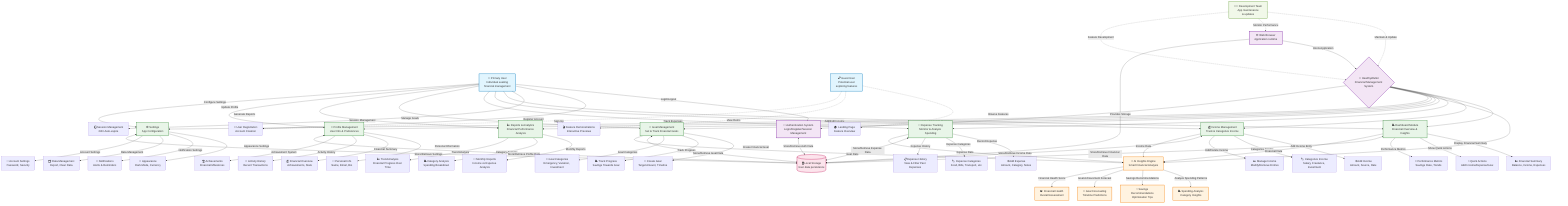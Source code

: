 graph TD
    %% Stakeholders
    User[👤 Primary User<br/>Individual seeking<br/>financial management]
    Guest[🔓 Guest User<br/>Potential user<br/>exploring features]
    DevTeam[👨‍💻 Development Team<br/>App maintenance<br/>& updates]
    
    %% External Systems
    LocalStorage[(🗄️ Local Storage<br/>User data persistence)]
    Browser[🌐 Web Browser<br/>Application runtime]
    
    %% Core System
    HealthyWallet{🏦 HealthyWallet<br/>Financial Management System}
    
    %% Authentication System
    AuthSystem[🔐 Authentication System<br/>Login/Register/Session Management]
    
    %% Main Modules
    Dashboard[📊 Dashboard Module<br/>Financial Overview & Insights]
    Income[💰 Income Management<br/>Track & Categorize Income]
    Expense[💸 Expense Tracking<br/>Monitor & Analyze Spending]
    Goals[🎯 Goal Management<br/>Set & Track Financial Goals]
    Reports[📈 Reports & Analytics<br/>Financial Performance Analysis]
    Profile[👤 Profile Management<br/>User Info & Preferences]
    Settings[⚙️ Settings<br/>App Configuration]
    
    %% AI System
    AIInsights[🤖 AI Insights Engine<br/>Smart Financial Analysis]
    
    %% Use Cases - Guest User
    Guest -.-> |"Browse Features"| LandingPage[🏠 Landing Page<br/>Feature Overview]
    Guest -.-> |"View Demo"| FeatureDemo[🎬 Feature Demonstrations<br/>Interactive Previews]
    Guest -.-> |"Sign Up"| Registration[📝 User Registration<br/>Account Creation]
    
    %% Use Cases - Primary User Authentication
    User --> |"Login/Logout"| AuthSystem
    User --> |"Register Account"| Registration
    User --> |"Session Management"| SessionMgmt[⏱️ Session Management<br/>24hr Auto-expire]
    
    %% Core User Interactions
    User --> |"View Financial Overview"| Dashboard
    User --> |"Add/Edit Income"| Income
    User --> |"Track Expenses"| Expense
    User --> |"Manage Goals"| Goals
    User --> |"Generate Reports"| Reports
    User --> |"Update Profile"| Profile
    User --> |"Configure Settings"| Settings
    
    %% Dashboard Sub-functions
    Dashboard --> |"Display Financial Summary"| FinSummary[💹 Financial Summary<br/>Balance, Income, Expenses]
    Dashboard --> |"Show Quick Actions"| QuickActions[⚡ Quick Actions<br/>Add Income/Expense/Goal]
    Dashboard --> |"Performance Metrics"| Metrics[📏 Performance Metrics<br/>Savings Rate, Trends]
    
    %% Income Management Sub-functions
    Income --> |"Add Income Entry"| AddIncome[➕ Add Income<br/>Amount, Source, Date]
    Income --> |"Categorize Income"| CatIncome[🏷️ Categorize Income<br/>Salary, Freelance, Investment]
    Income --> |"Edit/Delete Income"| ManageIncome[✏️ Manage Income<br/>Modify/Remove Entries]
    
    %% Expense Tracking Sub-functions
    Expense --> |"Record Expense"| AddExpense[➕ Add Expense<br/>Amount, Category, Notes]
    Expense --> |"Expense Categories"| ExpenseCategories[🏷️ Expense Categories<br/>Food, Bills, Transport, etc.]
    Expense --> |"Expense History"| ExpenseHistory[📋 Expense History<br/>View & Filter Past Expenses]
    
    %% Goal Management Sub-functions
    Goals --> |"Create Financial Goal"| CreateGoal[🎯 Create Goal<br/>Target Amount, Timeline]
    Goals --> |"Track Progress"| TrackProgress[📊 Track Progress<br/>Savings Towards Goal]
    Goals --> |"Goal Categories"| GoalTypes[🎯 Goal Categories<br/>Emergency, Vacation, Investment]
    
    %% Reports & Analytics Sub-functions
    Reports --> |"Monthly Reports"| MonthlyReports[📅 Monthly Reports<br/>Income vs Expense Analysis]
    Reports --> |"Category Analysis"| CategoryAnalysis[📊 Category Analysis<br/>Spending Breakdown]
    Reports --> |"Trend Analysis"| TrendAnalysis[📈 Trend Analysis<br/>Financial Progress Over Time]
    
    %% Profile Management Sub-functions
    Profile --> |"Personal Information"| PersonalInfo[👤 Personal Info<br/>Name, Email, Bio]
    Profile --> |"Financial Summary"| ProfileFinancial[💰 Financial Overview<br/>Achievements, Stats]
    Profile --> |"Activity History"| ActivityHistory[📝 Activity History<br/>Recent Transactions]
    Profile --> |"Achievement System"| Achievements[🏆 Achievements<br/>Financial Milestones]
    
    %% Settings Sub-functions
    Settings --> |"Appearance Settings"| Appearance[🎨 Appearance<br/>Dark Mode, Currency]
    Settings --> |"Notification Settings"| Notifications[🔔 Notifications<br/>Alerts & Reminders]
    Settings --> |"Data Management"| DataMgmt[🗂️ Data Management<br/>Export, Clear Data]
    Settings --> |"Account Settings"| AccountSettings[👤 Account Settings<br/>Password, Security]
    
    %% AI Insights Integration
    AIInsights --> |"Analyze Spending Patterns"| SpendingAnalysis[📊 Spending Analysis<br/>Category Insights]
    AIInsights --> |"Savings Recommendations"| SavingsRec[💡 Savings Recommendations<br/>Optimization Tips]
    AIInsights --> |"Goal Achievement Forecast"| GoalForecast[🔮 Goal Forecasting<br/>Timeline Predictions]
    AIInsights --> |"Financial Health Score"| HealthScore[❤️ Financial Health<br/>Overall Assessment]
    
    %% Data Flow Connections
    HealthyWallet --> Dashboard
    HealthyWallet --> Income
    HealthyWallet --> Expense  
    HealthyWallet --> Goals
    HealthyWallet --> Reports
    HealthyWallet --> Profile
    HealthyWallet --> Settings
    HealthyWallet --> AIInsights
    HealthyWallet --> AuthSystem
    
    %% Data Storage
    AuthSystem <--> |"Store/Retrieve Auth Data"| LocalStorage
    Dashboard <--> |"Store/Retrieve Financial Data"| LocalStorage
    Income <--> |"Store/Retrieve Income Data"| LocalStorage
    Expense <--> |"Store/Retrieve Expense Data"| LocalStorage
    Goals <--> |"Store/Retrieve Goal Data"| LocalStorage
    Profile <--> |"Store/Retrieve Profile Data"| LocalStorage
    Settings <--> |"Store/Retrieve Settings"| LocalStorage
    
    %% AI Data Sources
    Dashboard --> |"Financial Data"| AIInsights
    Income --> |"Income Data"| AIInsights
    Expense --> |"Expense Data"| AIInsights
    Goals --> |"Goal Data"| AIInsights
    
    %% Development Team Interactions
    DevTeam -.-> |"Maintain & Update"| HealthyWallet
    DevTeam -.-> |"Monitor Performance"| Browser
    DevTeam -.-> |"Feature Development"| HealthyWallet
    
    %% Browser Environment
    Browser --> |"Hosts Application"| HealthyWallet
    Browser --> |"Provides Storage"| LocalStorage
    
    %% Styling
    classDef userClass fill:#e1f5fe,stroke:#0277bd,stroke-width:2px
    classDef systemClass fill:#f3e5f5,stroke:#7b1fa2,stroke-width:2px
    classDef moduleClass fill:#e8f5e8,stroke:#388e3c,stroke-width:2px
    classDef aiClass fill:#fff3e0,stroke:#f57c00,stroke-width:2px
    classDef storageClass fill:#fce4ec,stroke:#c2185b,stroke-width:2px
    classDef devClass fill:#f1f8e9,stroke:#689f38,stroke-width:2px
    
    class User,Guest userClass
    class HealthyWallet,AuthSystem,Browser systemClass
    class Dashboard,Income,Expense,Goals,Reports,Profile,Settings moduleClass
    class AIInsights,SpendingAnalysis,SavingsRec,GoalForecast,HealthScore aiClass
    class LocalStorage storageClass
    class DevTeam devClass